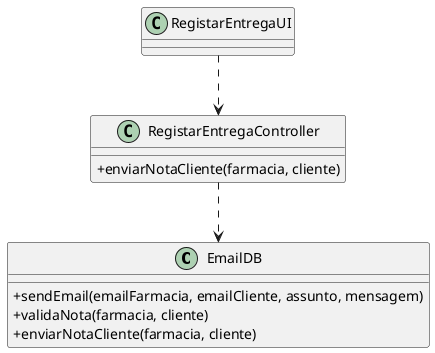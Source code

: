 @startuml
skinparam classAttributeIconSize 0

class EmailDB {
  +sendEmail(emailFarmacia, emailCliente, assunto, mensagem)
  +validaNota(farmacia, cliente)
  +enviarNotaCliente(farmacia, cliente)
}

class RegistarEntregaController {
    +enviarNotaCliente(farmacia, cliente)
}

class RegistarEntregaUI {
}



RegistarEntregaUI ..> RegistarEntregaController
RegistarEntregaController ..> EmailDB


@enduml
